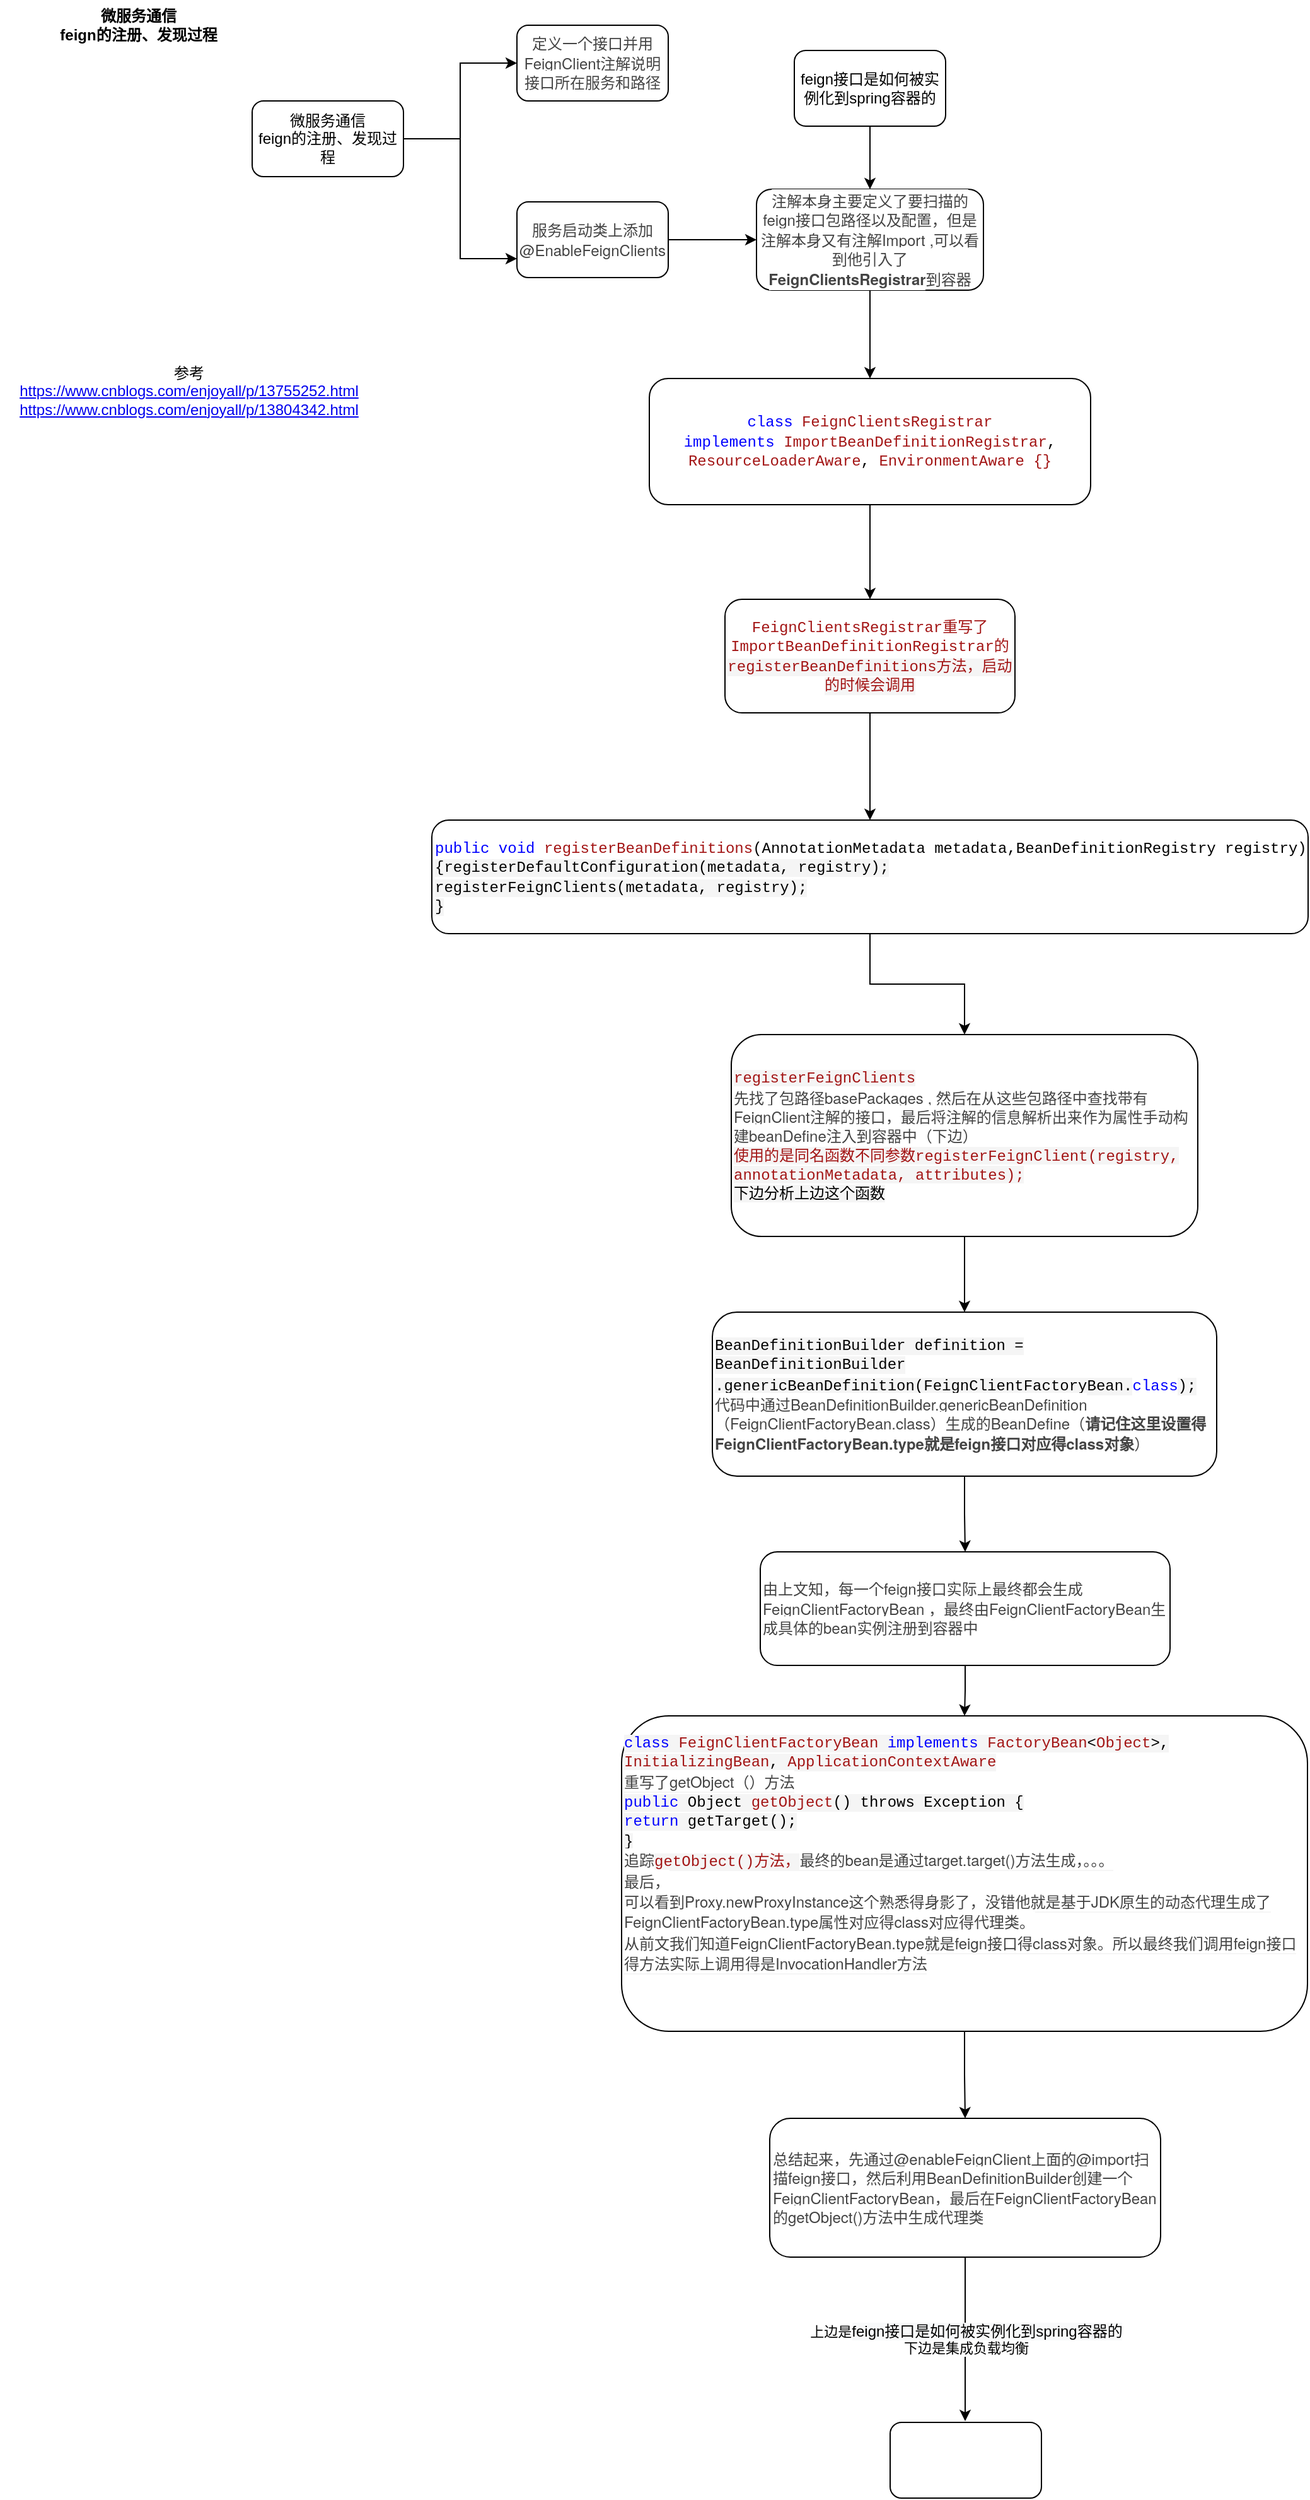 <mxfile version="14.4.3" type="github">
  <diagram id="LuQ_MH0cPUaEYpk4wpXu" name="第 1 页">
    <mxGraphModel dx="866" dy="586" grid="1" gridSize="10" guides="1" tooltips="1" connect="1" arrows="1" fold="1" page="1" pageScale="1" pageWidth="827" pageHeight="1169" math="0" shadow="0">
      <root>
        <mxCell id="0" />
        <mxCell id="1" parent="0" />
        <mxCell id="f0mKS1ikmovLvOTV63AS-1" value="&lt;div&gt;&lt;b&gt;微服务通信&lt;/b&gt;&lt;/div&gt;&lt;b&gt;&lt;div&gt;&lt;b&gt;feign的注册、发现过程&lt;/b&gt;&lt;/div&gt;&lt;/b&gt;" style="text;html=1;strokeColor=none;fillColor=none;align=center;verticalAlign=middle;whiteSpace=wrap;rounded=0;" vertex="1" parent="1">
          <mxGeometry x="20" y="20" width="220" height="40" as="geometry" />
        </mxCell>
        <mxCell id="f0mKS1ikmovLvOTV63AS-2" value="&lt;span style=&quot;color: rgb(68 , 68 , 68) ; font-family: &amp;#34;pingfang sc&amp;#34; , &amp;#34;microsoft yahei&amp;#34; , &amp;#34;helvetica neue&amp;#34; , &amp;#34;helvetica&amp;#34; , &amp;#34;arial&amp;#34; , sans-serif ; text-align: left ; background-color: rgb(255 , 255 , 255)&quot;&gt;定义一个接口并用FeignClient注解说明接口所在服务和路径&lt;/span&gt;" style="rounded=1;whiteSpace=wrap;html=1;" vertex="1" parent="1">
          <mxGeometry x="430" y="40" width="120" height="60" as="geometry" />
        </mxCell>
        <mxCell id="f0mKS1ikmovLvOTV63AS-14" value="" style="edgeStyle=orthogonalEdgeStyle;rounded=0;orthogonalLoop=1;jettySize=auto;html=1;" edge="1" parent="1" source="f0mKS1ikmovLvOTV63AS-3" target="f0mKS1ikmovLvOTV63AS-13">
          <mxGeometry relative="1" as="geometry" />
        </mxCell>
        <mxCell id="f0mKS1ikmovLvOTV63AS-3" value="&lt;span style=&quot;color: rgb(68 , 68 , 68) ; font-family: &amp;#34;pingfang sc&amp;#34; , &amp;#34;microsoft yahei&amp;#34; , &amp;#34;helvetica neue&amp;#34; , &amp;#34;helvetica&amp;#34; , &amp;#34;arial&amp;#34; , sans-serif ; text-align: left ; background-color: rgb(255 , 255 , 255)&quot;&gt;服务启动类上添加@EnableFeignClients&lt;/span&gt;" style="rounded=1;whiteSpace=wrap;html=1;" vertex="1" parent="1">
          <mxGeometry x="430" y="180" width="120" height="60" as="geometry" />
        </mxCell>
        <mxCell id="f0mKS1ikmovLvOTV63AS-9" style="edgeStyle=orthogonalEdgeStyle;rounded=0;orthogonalLoop=1;jettySize=auto;html=1;entryX=0;entryY=0.5;entryDx=0;entryDy=0;" edge="1" parent="1" source="f0mKS1ikmovLvOTV63AS-6" target="f0mKS1ikmovLvOTV63AS-2">
          <mxGeometry relative="1" as="geometry" />
        </mxCell>
        <mxCell id="f0mKS1ikmovLvOTV63AS-10" style="edgeStyle=orthogonalEdgeStyle;rounded=0;orthogonalLoop=1;jettySize=auto;html=1;entryX=0;entryY=0.75;entryDx=0;entryDy=0;" edge="1" parent="1" source="f0mKS1ikmovLvOTV63AS-6" target="f0mKS1ikmovLvOTV63AS-3">
          <mxGeometry relative="1" as="geometry" />
        </mxCell>
        <mxCell id="f0mKS1ikmovLvOTV63AS-6" value="&lt;span&gt;微服务通信&lt;/span&gt;&lt;br&gt;&lt;span&gt;feign的注册、发现过程&lt;/span&gt;" style="rounded=1;whiteSpace=wrap;html=1;" vertex="1" parent="1">
          <mxGeometry x="220" y="100" width="120" height="60" as="geometry" />
        </mxCell>
        <mxCell id="f0mKS1ikmovLvOTV63AS-32" value="" style="edgeStyle=orthogonalEdgeStyle;rounded=0;orthogonalLoop=1;jettySize=auto;html=1;" edge="1" parent="1" source="f0mKS1ikmovLvOTV63AS-12" target="f0mKS1ikmovLvOTV63AS-13">
          <mxGeometry relative="1" as="geometry" />
        </mxCell>
        <mxCell id="f0mKS1ikmovLvOTV63AS-12" value="feign接口是如何被实例化到spring容器的" style="rounded=1;whiteSpace=wrap;html=1;" vertex="1" parent="1">
          <mxGeometry x="650" y="60" width="120" height="60" as="geometry" />
        </mxCell>
        <mxCell id="f0mKS1ikmovLvOTV63AS-16" value="" style="edgeStyle=orthogonalEdgeStyle;rounded=0;orthogonalLoop=1;jettySize=auto;html=1;" edge="1" parent="1" source="f0mKS1ikmovLvOTV63AS-13" target="f0mKS1ikmovLvOTV63AS-15">
          <mxGeometry relative="1" as="geometry" />
        </mxCell>
        <mxCell id="f0mKS1ikmovLvOTV63AS-13" value="&lt;span style=&quot;color: rgb(68 , 68 , 68) ; font-family: &amp;#34;pingfang sc&amp;#34; , &amp;#34;microsoft yahei&amp;#34; , &amp;#34;helvetica neue&amp;#34; , &amp;#34;helvetica&amp;#34; , &amp;#34;arial&amp;#34; , sans-serif ; background-color: rgb(255 , 255 , 255)&quot;&gt;注解本身主要定义了要扫描的feign接口包路径以及配置，但是注解本身又有注解Import ,可以看到他引入了&lt;/span&gt;&lt;strong style=&quot;margin: 0px ; padding: 0px ; color: rgb(68 , 68 , 68) ; font-family: &amp;#34;pingfang sc&amp;#34; , &amp;#34;microsoft yahei&amp;#34; , &amp;#34;helvetica neue&amp;#34; , &amp;#34;helvetica&amp;#34; , &amp;#34;arial&amp;#34; , sans-serif ; background-color: rgb(255 , 255 , 255)&quot;&gt;FeignClientsRegistrar&lt;/strong&gt;&lt;span style=&quot;color: rgb(68 , 68 , 68) ; font-family: &amp;#34;pingfang sc&amp;#34; , &amp;#34;microsoft yahei&amp;#34; , &amp;#34;helvetica neue&amp;#34; , &amp;#34;helvetica&amp;#34; , &amp;#34;arial&amp;#34; , sans-serif ; background-color: rgb(255 , 255 , 255)&quot;&gt;到容器&lt;/span&gt;" style="rounded=1;whiteSpace=wrap;html=1;" vertex="1" parent="1">
          <mxGeometry x="620" y="170" width="180" height="80" as="geometry" />
        </mxCell>
        <mxCell id="f0mKS1ikmovLvOTV63AS-18" value="" style="edgeStyle=orthogonalEdgeStyle;rounded=0;orthogonalLoop=1;jettySize=auto;html=1;" edge="1" parent="1" source="f0mKS1ikmovLvOTV63AS-15" target="f0mKS1ikmovLvOTV63AS-17">
          <mxGeometry relative="1" as="geometry" />
        </mxCell>
        <mxCell id="f0mKS1ikmovLvOTV63AS-15" value="&lt;span class=&quot;hljs-class&quot; style=&quot;margin: 0px ; padding: 0px ; font-family: &amp;#34;courier new&amp;#34; , sans-serif&quot;&gt;&lt;span class=&quot;hljs-keyword&quot; style=&quot;margin: 0px ; padding: 0px ; color: rgb(0 , 0 , 255)&quot;&gt;class&lt;/span&gt; &lt;span class=&quot;hljs-title&quot; style=&quot;margin: 0px ; padding: 0px ; color: rgb(163 , 21 , 21)&quot;&gt;FeignClientsRegistrar&lt;/span&gt;&lt;br&gt;		&lt;span class=&quot;hljs-keyword&quot; style=&quot;margin: 0px ; padding: 0px ; color: rgb(0 , 0 , 255)&quot;&gt;implements&lt;/span&gt; &lt;span class=&quot;hljs-title&quot; style=&quot;margin: 0px ; padding: 0px ; color: rgb(163 , 21 , 21)&quot;&gt;ImportBeanDefinitionRegistrar&lt;/span&gt;, &lt;span class=&quot;hljs-title&quot; style=&quot;margin: 0px ; padding: 0px ; color: rgb(163 , 21 , 21)&quot;&gt;ResourceLoaderAware&lt;/span&gt;, &lt;span class=&quot;hljs-title&quot; style=&quot;margin: 0px ; padding: 0px ; color: rgb(163 , 21 , 21)&quot;&gt;EnvironmentAware {}&lt;/span&gt;&lt;/span&gt;" style="rounded=1;whiteSpace=wrap;html=1;" vertex="1" parent="1">
          <mxGeometry x="535" y="320" width="350" height="100" as="geometry" />
        </mxCell>
        <mxCell id="f0mKS1ikmovLvOTV63AS-20" value="" style="edgeStyle=orthogonalEdgeStyle;rounded=0;orthogonalLoop=1;jettySize=auto;html=1;" edge="1" parent="1" source="f0mKS1ikmovLvOTV63AS-17" target="f0mKS1ikmovLvOTV63AS-19">
          <mxGeometry relative="1" as="geometry" />
        </mxCell>
        <mxCell id="f0mKS1ikmovLvOTV63AS-17" value="&lt;span style=&quot;color: rgb(163 , 21 , 21) ; font-family: &amp;#34;courier new&amp;#34; , sans-serif&quot;&gt;FeignClientsRegistrar重写了&lt;/span&gt;&lt;span style=&quot;color: rgb(163 , 21 , 21) ; font-family: &amp;#34;courier new&amp;#34; , sans-serif&quot;&gt;ImportBeanDefinitionRegistrar的&lt;/span&gt;&lt;span style=&quot;color: rgb(163 , 21 , 21) ; font-family: &amp;#34;courier new&amp;#34; , sans-serif ; background-color: rgb(245 , 245 , 245)&quot;&gt;registerBeanDefinitions方法，启动的时候会调用&lt;/span&gt;" style="rounded=1;whiteSpace=wrap;html=1;" vertex="1" parent="1">
          <mxGeometry x="595" y="495" width="230" height="90" as="geometry" />
        </mxCell>
        <mxCell id="f0mKS1ikmovLvOTV63AS-22" value="" style="edgeStyle=orthogonalEdgeStyle;rounded=0;orthogonalLoop=1;jettySize=auto;html=1;" edge="1" parent="1" source="f0mKS1ikmovLvOTV63AS-19" target="f0mKS1ikmovLvOTV63AS-21">
          <mxGeometry relative="1" as="geometry" />
        </mxCell>
        <mxCell id="f0mKS1ikmovLvOTV63AS-19" value="&lt;span class=&quot;hljs-function&quot; style=&quot;margin: 0px ; padding: 0px ; font-family: &amp;#34;courier new&amp;#34; , sans-serif&quot;&gt;&lt;span class=&quot;hljs-keyword&quot; style=&quot;margin: 0px ; padding: 0px ; color: rgb(0 , 0 , 255)&quot;&gt;public&lt;/span&gt; &lt;span class=&quot;hljs-keyword&quot; style=&quot;margin: 0px ; padding: 0px ; color: rgb(0 , 0 , 255)&quot;&gt;void&lt;/span&gt; &lt;span class=&quot;hljs-title&quot; style=&quot;margin: 0px ; padding: 0px ; color: rgb(163 , 21 , 21)&quot;&gt;registerBeanDefinitions&lt;/span&gt;(&lt;span class=&quot;hljs-params&quot; style=&quot;margin: 0px ; padding: 0px&quot;&gt;AnnotationMetadata metadata,BeanDefinitionRegistry registry&lt;/span&gt;)&lt;/span&gt;&lt;span style=&quot;font-family: &amp;#34;courier new&amp;#34; , sans-serif ; background-color: rgb(245 , 245 , 245)&quot;&gt;{registerDefaultConfiguration(metadata, registry);&lt;br&gt;registerFeignClients(metadata, registry);&lt;br&gt;}&lt;/span&gt;" style="rounded=1;whiteSpace=wrap;html=1;align=left;" vertex="1" parent="1">
          <mxGeometry x="362.5" y="670" width="695" height="90" as="geometry" />
        </mxCell>
        <mxCell id="f0mKS1ikmovLvOTV63AS-24" value="" style="edgeStyle=orthogonalEdgeStyle;rounded=0;orthogonalLoop=1;jettySize=auto;html=1;" edge="1" parent="1" source="f0mKS1ikmovLvOTV63AS-21" target="f0mKS1ikmovLvOTV63AS-23">
          <mxGeometry relative="1" as="geometry" />
        </mxCell>
        <mxCell id="f0mKS1ikmovLvOTV63AS-21" value="&lt;span style=&quot;color: rgb(163 , 21 , 21) ; font-family: &amp;#34;courier new&amp;#34; , sans-serif ; background-color: rgb(245 , 245 , 245)&quot;&gt;registerFeignClients&lt;br&gt;&lt;/span&gt;&lt;span style=&quot;color: rgb(68 , 68 , 68) ; font-family: &amp;#34;pingfang sc&amp;#34; , &amp;#34;microsoft yahei&amp;#34; , &amp;#34;helvetica neue&amp;#34; , &amp;#34;helvetica&amp;#34; , &amp;#34;arial&amp;#34; , sans-serif ; background-color: rgb(255 , 255 , 255)&quot;&gt;先找了包路径basePackages , 然后在从这些包路径中查找带有FeignClient注解的接口，最后将注解的信息解析出来作为属性手动构建beanDefine注入到容器中（下边）&lt;br&gt;&lt;/span&gt;&lt;span style=&quot;background-color: rgb(245 , 245 , 245)&quot;&gt;&lt;font color=&quot;#a31515&quot; face=&quot;courier new, sans-serif&quot;&gt;使用的是同名函数不同参数registerFeignClient(registry, annotationMetadata, attributes);&lt;br&gt;&lt;/font&gt;下边分析上边这个函数&lt;br&gt;&lt;/span&gt;" style="rounded=1;whiteSpace=wrap;html=1;align=left;" vertex="1" parent="1">
          <mxGeometry x="600" y="840" width="370" height="160" as="geometry" />
        </mxCell>
        <mxCell id="f0mKS1ikmovLvOTV63AS-26" value="" style="edgeStyle=orthogonalEdgeStyle;rounded=0;orthogonalLoop=1;jettySize=auto;html=1;" edge="1" parent="1" source="f0mKS1ikmovLvOTV63AS-23" target="f0mKS1ikmovLvOTV63AS-25">
          <mxGeometry relative="1" as="geometry" />
        </mxCell>
        <mxCell id="f0mKS1ikmovLvOTV63AS-23" value="&lt;span style=&quot;font-family: &amp;#34;courier new&amp;#34; , sans-serif ; background-color: rgb(245 , 245 , 245)&quot;&gt;BeanDefinitionBuilder definition = BeanDefinitionBuilder&lt;br/&gt;				.genericBeanDefinition(FeignClientFactoryBean.&lt;/span&gt;&lt;span class=&quot;hljs-keyword&quot; style=&quot;margin: 0px ; padding: 0px ; color: rgb(0 , 0 , 255) ; font-family: &amp;#34;courier new&amp;#34; , sans-serif&quot;&gt;class&lt;/span&gt;&lt;span style=&quot;font-family: &amp;#34;courier new&amp;#34; , sans-serif ; background-color: rgb(245 , 245 , 245)&quot;&gt;);&lt;/span&gt;&lt;span style=&quot;color: rgb(68 , 68 , 68) ; font-family: &amp;#34;pingfang sc&amp;#34; , &amp;#34;microsoft yahei&amp;#34; , &amp;#34;helvetica neue&amp;#34; , &amp;#34;helvetica&amp;#34; , &amp;#34;arial&amp;#34; , sans-serif ; background-color: rgb(255 , 255 , 255)&quot;&gt;&lt;br&gt;代码中通过BeanDefinitionBuilder.genericBeanDefinition（FeignClientFactoryBean.class）生成的BeanDefine&lt;/span&gt;&lt;span style=&quot;color: rgb(68 , 68 , 68) ; font-family: &amp;#34;pingfang sc&amp;#34; , &amp;#34;microsoft yahei&amp;#34; , &amp;#34;helvetica neue&amp;#34; , &amp;#34;helvetica&amp;#34; , &amp;#34;arial&amp;#34; , sans-serif ; background-color: rgb(255 , 255 , 255)&quot;&gt;（&lt;/span&gt;&lt;strong style=&quot;margin: 0px ; padding: 0px ; color: rgb(68 , 68 , 68) ; font-family: &amp;#34;pingfang sc&amp;#34; , &amp;#34;microsoft yahei&amp;#34; , &amp;#34;helvetica neue&amp;#34; , &amp;#34;helvetica&amp;#34; , &amp;#34;arial&amp;#34; , sans-serif ; background-color: rgb(255 , 255 , 255)&quot;&gt;请记住这里设置得FeignClientFactoryBean.type就是feign接口对应得class对象&lt;/strong&gt;&lt;span style=&quot;color: rgb(68 , 68 , 68) ; font-family: &amp;#34;pingfang sc&amp;#34; , &amp;#34;microsoft yahei&amp;#34; , &amp;#34;helvetica neue&amp;#34; , &amp;#34;helvetica&amp;#34; , &amp;#34;arial&amp;#34; , sans-serif ; background-color: rgb(255 , 255 , 255)&quot;&gt;）&lt;/span&gt;" style="rounded=1;whiteSpace=wrap;html=1;align=left;" vertex="1" parent="1">
          <mxGeometry x="585" y="1060" width="400" height="130" as="geometry" />
        </mxCell>
        <mxCell id="f0mKS1ikmovLvOTV63AS-28" value="" style="edgeStyle=orthogonalEdgeStyle;rounded=0;orthogonalLoop=1;jettySize=auto;html=1;" edge="1" parent="1" source="f0mKS1ikmovLvOTV63AS-25" target="f0mKS1ikmovLvOTV63AS-27">
          <mxGeometry relative="1" as="geometry" />
        </mxCell>
        <mxCell id="f0mKS1ikmovLvOTV63AS-25" value="&lt;span style=&quot;color: rgb(68 , 68 , 68) ; font-family: &amp;#34;pingfang sc&amp;#34; , &amp;#34;microsoft yahei&amp;#34; , &amp;#34;helvetica neue&amp;#34; , &amp;#34;helvetica&amp;#34; , &amp;#34;arial&amp;#34; , sans-serif ; background-color: rgb(255 , 255 , 255)&quot;&gt;由上文知，&lt;/span&gt;&lt;span style=&quot;color: rgb(68 , 68 , 68) ; font-family: &amp;#34;pingfang sc&amp;#34; , &amp;#34;microsoft yahei&amp;#34; , &amp;#34;helvetica neue&amp;#34; , &amp;#34;helvetica&amp;#34; , &amp;#34;arial&amp;#34; , sans-serif ; background-color: rgb(255 , 255 , 255)&quot;&gt;每一个feign接口实际上最终都会生成FeignClientFactoryBean ，最终由FeignClientFactoryBean生成具体的bean实例注册到容器中&lt;/span&gt;" style="rounded=1;whiteSpace=wrap;html=1;align=left;" vertex="1" parent="1">
          <mxGeometry x="623" y="1250" width="325" height="90" as="geometry" />
        </mxCell>
        <mxCell id="f0mKS1ikmovLvOTV63AS-30" value="" style="edgeStyle=orthogonalEdgeStyle;rounded=0;orthogonalLoop=1;jettySize=auto;html=1;" edge="1" parent="1" source="f0mKS1ikmovLvOTV63AS-27" target="f0mKS1ikmovLvOTV63AS-29">
          <mxGeometry relative="1" as="geometry" />
        </mxCell>
        <mxCell id="f0mKS1ikmovLvOTV63AS-27" value="&lt;span class=&quot;hljs-keyword&quot; style=&quot;margin: 0px ; padding: 0px ; color: rgb(0 , 0 , 255) ; font-family: &amp;#34;courier new&amp;#34; , sans-serif ; background-color: rgb(245 , 245 , 245)&quot;&gt;class&lt;/span&gt;&lt;span style=&quot;font-family: &amp;#34;courier new&amp;#34; , sans-serif ; background-color: rgb(245 , 245 , 245)&quot;&gt; &lt;/span&gt;&lt;span class=&quot;hljs-title&quot; style=&quot;margin: 0px ; padding: 0px ; color: rgb(163 , 21 , 21) ; font-family: &amp;#34;courier new&amp;#34; , sans-serif ; background-color: rgb(245 , 245 , 245)&quot;&gt;FeignClientFactoryBean&amp;nbsp;&lt;/span&gt;&lt;span class=&quot;hljs-keyword&quot; style=&quot;margin: 0px ; padding: 0px ; color: rgb(0 , 0 , 255) ; font-family: &amp;#34;courier new&amp;#34; , sans-serif ; background-color: rgb(245 , 245 , 245)&quot;&gt;implements&lt;/span&gt;&lt;span style=&quot;font-family: &amp;#34;courier new&amp;#34; , sans-serif ; background-color: rgb(245 , 245 , 245)&quot;&gt; &lt;/span&gt;&lt;span class=&quot;hljs-title&quot; style=&quot;margin: 0px ; padding: 0px ; color: rgb(163 , 21 , 21) ; font-family: &amp;#34;courier new&amp;#34; , sans-serif ; background-color: rgb(245 , 245 , 245)&quot;&gt;FactoryBean&lt;/span&gt;&lt;span style=&quot;font-family: &amp;#34;courier new&amp;#34; , sans-serif ; background-color: rgb(245 , 245 , 245)&quot;&gt;&amp;lt;&lt;/span&gt;&lt;span class=&quot;hljs-title&quot; style=&quot;margin: 0px ; padding: 0px ; color: rgb(163 , 21 , 21) ; font-family: &amp;#34;courier new&amp;#34; , sans-serif ; background-color: rgb(245 , 245 , 245)&quot;&gt;Object&lt;/span&gt;&lt;span style=&quot;font-family: &amp;#34;courier new&amp;#34; , sans-serif ; background-color: rgb(245 , 245 , 245)&quot;&gt;&amp;gt;, &lt;/span&gt;&lt;span class=&quot;hljs-title&quot; style=&quot;margin: 0px ; padding: 0px ; color: rgb(163 , 21 , 21) ; font-family: &amp;#34;courier new&amp;#34; , sans-serif ; background-color: rgb(245 , 245 , 245)&quot;&gt;InitializingBean&lt;/span&gt;&lt;span style=&quot;font-family: &amp;#34;courier new&amp;#34; , sans-serif ; background-color: rgb(245 , 245 , 245)&quot;&gt;, &lt;/span&gt;&lt;span class=&quot;hljs-title&quot; style=&quot;margin: 0px ; padding: 0px ; color: rgb(163 , 21 , 21) ; font-family: &amp;#34;courier new&amp;#34; , sans-serif ; background-color: rgb(245 , 245 , 245)&quot;&gt;ApplicationContextAware&lt;br&gt;&lt;span style=&quot;color: rgb(68 , 68 , 68) ; font-family: &amp;#34;pingfang sc&amp;#34; , &amp;#34;microsoft yahei&amp;#34; , &amp;#34;helvetica neue&amp;#34; , &amp;#34;helvetica&amp;#34; , &amp;#34;arial&amp;#34; , sans-serif ; background-color: rgb(255 , 255 , 255)&quot;&gt;重写了getObject（）方法&lt;br&gt;&lt;/span&gt;&lt;span class=&quot;hljs-function&quot; style=&quot;margin: 0px ; padding: 0px ; color: rgb(0 , 0 , 0) ; font-family: &amp;#34;courier new&amp;#34; , sans-serif&quot;&gt;&lt;span class=&quot;hljs-keyword&quot; style=&quot;margin: 0px ; padding: 0px ; color: rgb(0 , 0 , 255)&quot;&gt;public&lt;/span&gt; Object &lt;span class=&quot;hljs-title&quot; style=&quot;margin: 0px ; padding: 0px ; color: rgb(163 , 21 , 21)&quot;&gt;getObject&lt;/span&gt;(&lt;span class=&quot;hljs-params&quot; style=&quot;margin: 0px ; padding: 0px&quot;&gt;&lt;/span&gt;) throws Exception&lt;/span&gt;&lt;span style=&quot;color: rgb(0 , 0 , 0) ; font-family: &amp;#34;courier new&amp;#34; , sans-serif&quot;&gt; {&lt;br&gt;		&lt;/span&gt;&lt;span class=&quot;hljs-keyword&quot; style=&quot;margin: 0px ; padding: 0px ; color: rgb(0 , 0 , 255) ; font-family: &amp;#34;courier new&amp;#34; , sans-serif&quot;&gt;return&lt;/span&gt;&lt;span style=&quot;color: rgb(0 , 0 , 0) ; font-family: &amp;#34;courier new&amp;#34; , sans-serif&quot;&gt; getTarget();&lt;br&gt;	}&lt;br&gt;&lt;/span&gt;&lt;span style=&quot;color: rgb(68 , 68 , 68) ; font-family: &amp;#34;pingfang sc&amp;#34; , &amp;#34;microsoft yahei&amp;#34; , &amp;#34;helvetica neue&amp;#34; , &amp;#34;helvetica&amp;#34; , &amp;#34;arial&amp;#34; , sans-serif ; background-color: rgb(255 , 255 , 255)&quot;&gt;追踪&lt;/span&gt;&lt;span style=&quot;font-family: &amp;#34;courier new&amp;#34; , sans-serif&quot;&gt;getObject()方法，&lt;/span&gt;&lt;span style=&quot;color: rgb(68 , 68 , 68) ; font-family: &amp;#34;pingfang sc&amp;#34; , &amp;#34;microsoft yahei&amp;#34; , &amp;#34;helvetica neue&amp;#34; , &amp;#34;helvetica&amp;#34; , &amp;#34;arial&amp;#34; , sans-serif ; background-color: rgb(255 , 255 , 255)&quot;&gt;最终的bean是通过target.target()方法生成，。。。&lt;br&gt;最后，&lt;br&gt;&lt;/span&gt;&lt;span style=&quot;color: rgb(68 , 68 , 68) ; font-family: &amp;#34;pingfang sc&amp;#34; , &amp;#34;microsoft yahei&amp;#34; , &amp;#34;helvetica neue&amp;#34; , &amp;#34;helvetica&amp;#34; , &amp;#34;arial&amp;#34; , sans-serif ; background-color: rgb(255 , 255 , 255)&quot;&gt;可以看到Proxy.newProxyInstance这个熟悉得身影了，没错他就是&lt;/span&gt;&lt;span style=&quot;color: rgb(68 , 68 , 68) ; font-family: &amp;#34;pingfang sc&amp;#34; , &amp;#34;microsoft yahei&amp;#34; , &amp;#34;helvetica neue&amp;#34; , &amp;#34;helvetica&amp;#34; , &amp;#34;arial&amp;#34; , sans-serif ; background-color: rgb(255 , 255 , 255)&quot;&gt;基于JDK原生的动态代理生成了FeignClientFactoryBean.type属性对应得class对应得代理类。&lt;br&gt;从前文我们知道FeignClientFactoryBean.type就是feign接口得class对象。所以最终我们调用feign接口得方法实际上调用得是InvocationHandler方法&lt;/span&gt;&lt;span style=&quot;color: rgb(68 , 68 , 68) ; font-family: &amp;#34;pingfang sc&amp;#34; , &amp;#34;microsoft yahei&amp;#34; , &amp;#34;helvetica neue&amp;#34; , &amp;#34;helvetica&amp;#34; , &amp;#34;arial&amp;#34; , sans-serif ; background-color: rgb(255 , 255 , 255)&quot;&gt;&lt;br&gt;&lt;/span&gt;&lt;span style=&quot;color: rgb(68 , 68 , 68) ; font-family: &amp;#34;pingfang sc&amp;#34; , &amp;#34;microsoft yahei&amp;#34; , &amp;#34;helvetica neue&amp;#34; , &amp;#34;helvetica&amp;#34; , &amp;#34;arial&amp;#34; , sans-serif ; background-color: rgb(255 , 255 , 255)&quot;&gt;&lt;br&gt;&lt;/span&gt;&lt;br&gt;&lt;/span&gt;" style="rounded=1;whiteSpace=wrap;html=1;align=left;" vertex="1" parent="1">
          <mxGeometry x="513" y="1380" width="544" height="250" as="geometry" />
        </mxCell>
        <mxCell id="f0mKS1ikmovLvOTV63AS-29" value="&lt;span style=&quot;color: rgb(68 , 68 , 68) ; font-family: &amp;#34;pingfang sc&amp;#34; , &amp;#34;microsoft yahei&amp;#34; , &amp;#34;helvetica neue&amp;#34; , &amp;#34;helvetica&amp;#34; , &amp;#34;arial&amp;#34; , sans-serif ; background-color: rgb(255 , 255 , 255)&quot;&gt;总结起来，先通过@enableFeignClient上面的@import扫描feign接口，然后利用BeanDefinitionBuilder创建一个FeignClientFactoryBean，最后在FeignClientFactoryBean的getObject()方法中生成代理类&lt;/span&gt;" style="rounded=1;whiteSpace=wrap;html=1;align=left;" vertex="1" parent="1">
          <mxGeometry x="630.5" y="1699" width="310" height="110" as="geometry" />
        </mxCell>
        <mxCell id="f0mKS1ikmovLvOTV63AS-33" value="" style="rounded=1;whiteSpace=wrap;html=1;align=left;" vertex="1" parent="1">
          <mxGeometry x="726" y="1940" width="120" height="60" as="geometry" />
        </mxCell>
        <mxCell id="f0mKS1ikmovLvOTV63AS-34" value="" style="endArrow=classic;html=1;" edge="1" parent="1">
          <mxGeometry relative="1" as="geometry">
            <mxPoint x="785.5" y="1809" as="sourcePoint" />
            <mxPoint x="785.5" y="1939" as="targetPoint" />
          </mxGeometry>
        </mxCell>
        <mxCell id="f0mKS1ikmovLvOTV63AS-35" value="上边是&lt;span style=&quot;font-size: 12px ; background-color: rgb(248 , 249 , 250)&quot;&gt;feign接口是如何被实例化到spring容器的&lt;/span&gt;&lt;br&gt;下边是集成负载均衡" style="edgeLabel;resizable=0;html=1;align=center;verticalAlign=middle;" connectable="0" vertex="1" parent="f0mKS1ikmovLvOTV63AS-34">
          <mxGeometry relative="1" as="geometry" />
        </mxCell>
        <mxCell id="f0mKS1ikmovLvOTV63AS-36" value="参考&lt;br&gt;&lt;a href=&quot;https://www.cnblogs.com/enjoyall/p/13755252.html&quot;&gt;https://www.cnblogs.com/enjoyall/p/13755252.html&lt;/a&gt;&lt;br&gt;&lt;a href=&quot;https://www.cnblogs.com/enjoyall/p/13804342.html&quot;&gt;https://www.cnblogs.com/enjoyall/p/13804342.html&lt;/a&gt;" style="text;html=1;strokeColor=none;fillColor=none;align=center;verticalAlign=middle;whiteSpace=wrap;rounded=0;" vertex="1" parent="1">
          <mxGeometry x="30" y="290" width="280" height="80" as="geometry" />
        </mxCell>
      </root>
    </mxGraphModel>
  </diagram>
</mxfile>
